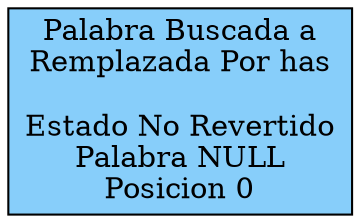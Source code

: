 digraph p{ 
rankdir=LR 
node[ shape = box] 
0[label = "Palabra Buscada a
Remplazada Por has

Estado No Revertido
Palabra NULL
Posicion 0
" width=2.0, fillcolor = lightskyblue, style = filled ]; 
}